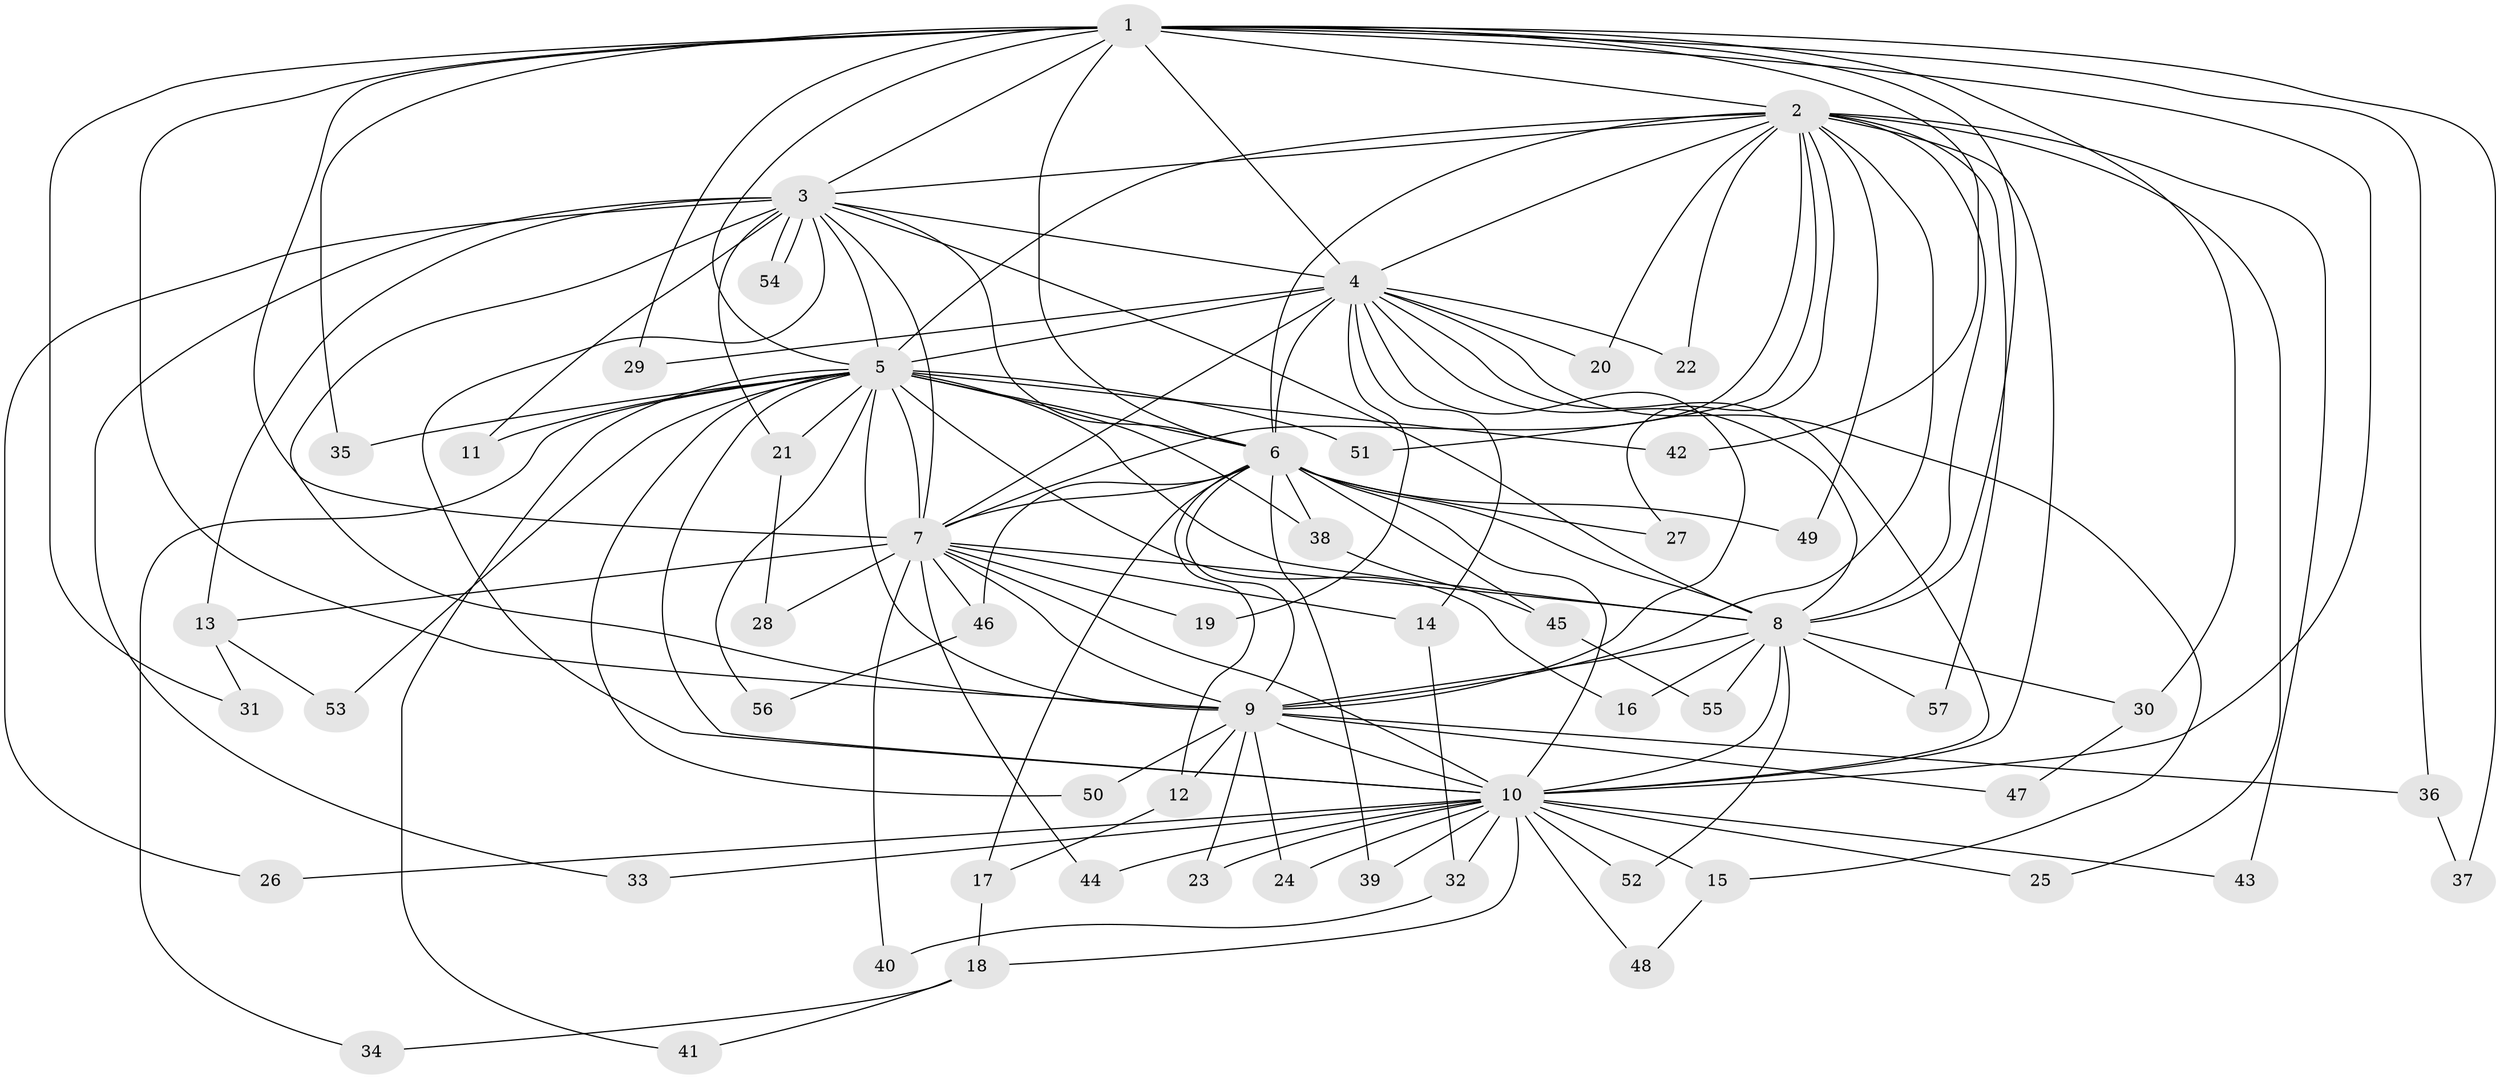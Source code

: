 // coarse degree distribution, {36: 0.025, 6: 0.025, 9: 0.025, 7: 0.025, 1: 0.25, 2: 0.475, 4: 0.075, 3: 0.1}
// Generated by graph-tools (version 1.1) at 2025/49/03/04/25 22:49:41]
// undirected, 57 vertices, 139 edges
graph export_dot {
  node [color=gray90,style=filled];
  1;
  2;
  3;
  4;
  5;
  6;
  7;
  8;
  9;
  10;
  11;
  12;
  13;
  14;
  15;
  16;
  17;
  18;
  19;
  20;
  21;
  22;
  23;
  24;
  25;
  26;
  27;
  28;
  29;
  30;
  31;
  32;
  33;
  34;
  35;
  36;
  37;
  38;
  39;
  40;
  41;
  42;
  43;
  44;
  45;
  46;
  47;
  48;
  49;
  50;
  51;
  52;
  53;
  54;
  55;
  56;
  57;
  1 -- 2;
  1 -- 3;
  1 -- 4;
  1 -- 5;
  1 -- 6;
  1 -- 7;
  1 -- 8;
  1 -- 9;
  1 -- 10;
  1 -- 29;
  1 -- 30;
  1 -- 31;
  1 -- 35;
  1 -- 36;
  1 -- 37;
  1 -- 42;
  2 -- 3;
  2 -- 4;
  2 -- 5;
  2 -- 6;
  2 -- 7;
  2 -- 8;
  2 -- 9;
  2 -- 10;
  2 -- 20;
  2 -- 22;
  2 -- 25;
  2 -- 27;
  2 -- 43;
  2 -- 49;
  2 -- 51;
  2 -- 57;
  3 -- 4;
  3 -- 5;
  3 -- 6;
  3 -- 7;
  3 -- 8;
  3 -- 9;
  3 -- 10;
  3 -- 11;
  3 -- 13;
  3 -- 21;
  3 -- 26;
  3 -- 33;
  3 -- 54;
  3 -- 54;
  4 -- 5;
  4 -- 6;
  4 -- 7;
  4 -- 8;
  4 -- 9;
  4 -- 10;
  4 -- 14;
  4 -- 15;
  4 -- 19;
  4 -- 20;
  4 -- 22;
  4 -- 29;
  5 -- 6;
  5 -- 7;
  5 -- 8;
  5 -- 9;
  5 -- 10;
  5 -- 11;
  5 -- 16;
  5 -- 21;
  5 -- 34;
  5 -- 35;
  5 -- 38;
  5 -- 41;
  5 -- 42;
  5 -- 50;
  5 -- 51;
  5 -- 53;
  5 -- 56;
  6 -- 7;
  6 -- 8;
  6 -- 9;
  6 -- 10;
  6 -- 12;
  6 -- 17;
  6 -- 27;
  6 -- 38;
  6 -- 39;
  6 -- 45;
  6 -- 46;
  6 -- 49;
  7 -- 8;
  7 -- 9;
  7 -- 10;
  7 -- 13;
  7 -- 14;
  7 -- 19;
  7 -- 28;
  7 -- 40;
  7 -- 44;
  7 -- 46;
  8 -- 9;
  8 -- 10;
  8 -- 16;
  8 -- 30;
  8 -- 52;
  8 -- 55;
  8 -- 57;
  9 -- 10;
  9 -- 12;
  9 -- 23;
  9 -- 24;
  9 -- 36;
  9 -- 47;
  9 -- 50;
  10 -- 15;
  10 -- 18;
  10 -- 23;
  10 -- 24;
  10 -- 25;
  10 -- 26;
  10 -- 32;
  10 -- 33;
  10 -- 39;
  10 -- 43;
  10 -- 44;
  10 -- 48;
  10 -- 52;
  12 -- 17;
  13 -- 31;
  13 -- 53;
  14 -- 32;
  15 -- 48;
  17 -- 18;
  18 -- 34;
  18 -- 41;
  21 -- 28;
  30 -- 47;
  32 -- 40;
  36 -- 37;
  38 -- 45;
  45 -- 55;
  46 -- 56;
}
